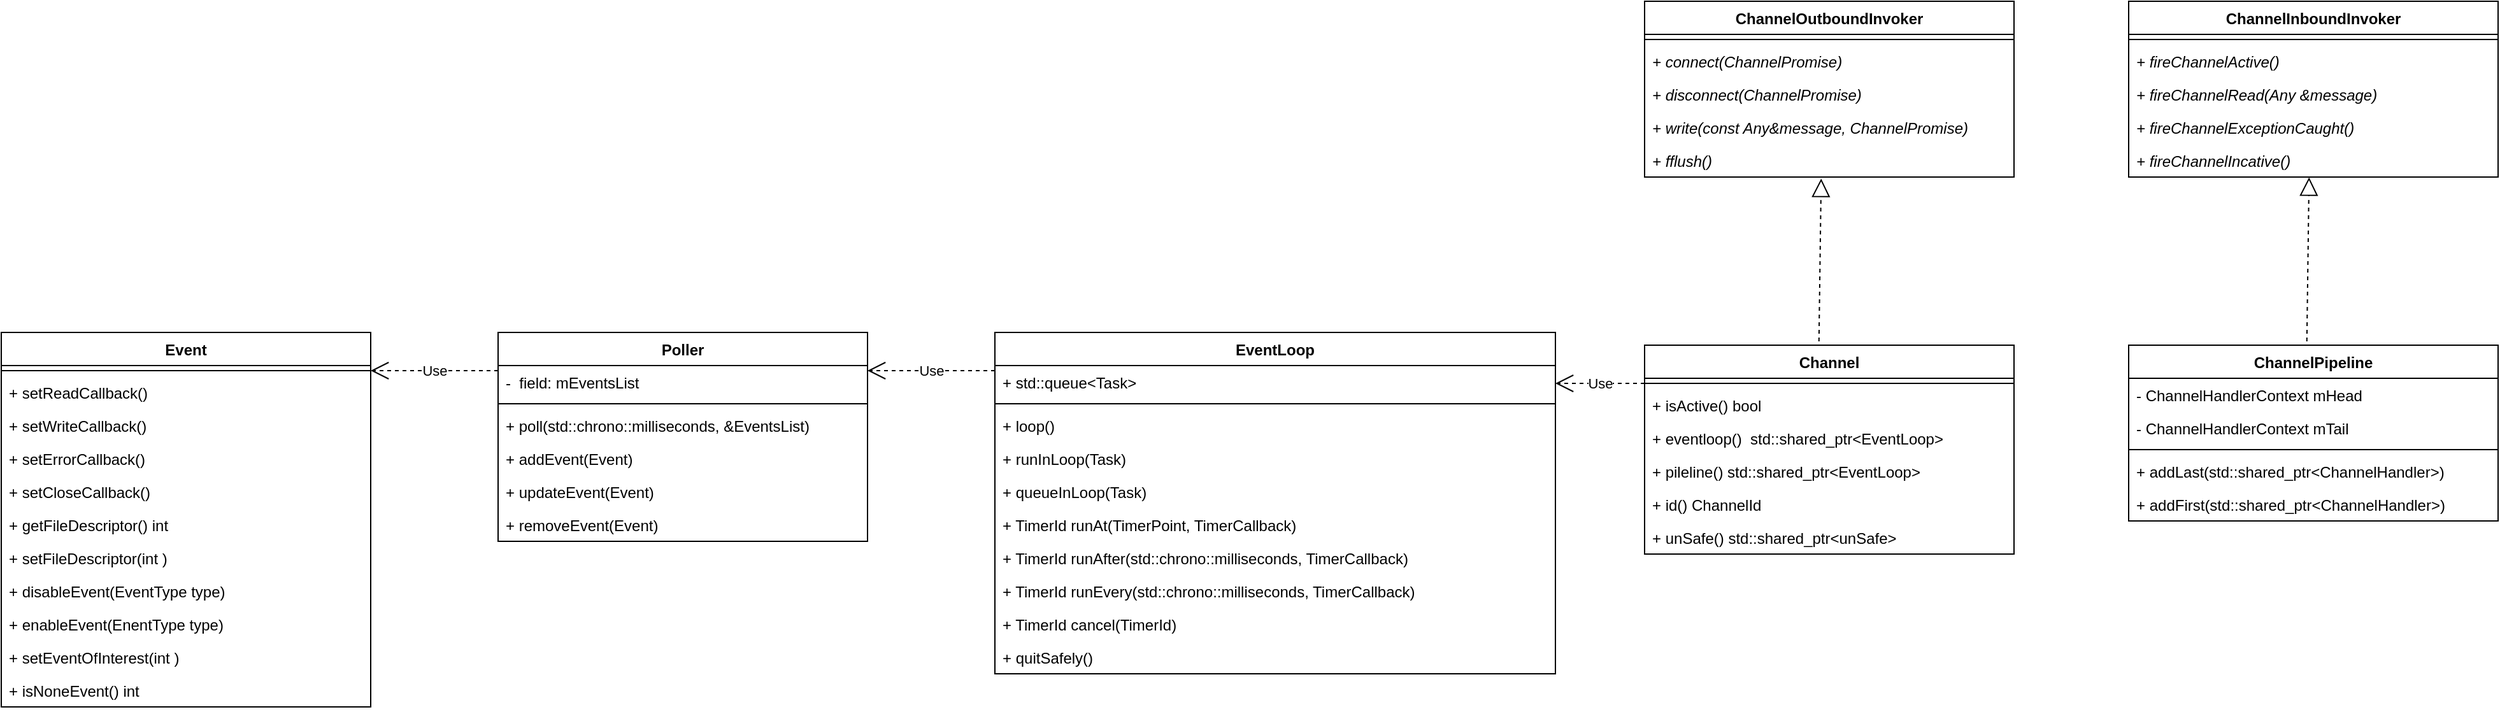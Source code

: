 <mxfile version="12.2.3" type="github" pages="4">
  <diagram name="类图" id="c4acf3e9-155e-7222-9cf6-157b1a14988f">
    <mxGraphModel dx="3074" dy="845" grid="1" gridSize="10" guides="1" tooltips="1" connect="1" arrows="1" fold="1" page="1" pageScale="1" pageWidth="850" pageHeight="1100" background="#ffffff" math="0" shadow="0">
      <root>
        <mxCell id="0"/>
        <mxCell id="1" parent="0"/>
        <mxCell id="_bCPvopoZGER6yHDOMZf-1" value="ChannelOutboundInvoker" style="swimlane;fontStyle=1;align=center;verticalAlign=top;childLayout=stackLayout;horizontal=1;startSize=26;horizontalStack=0;resizeParent=1;resizeParentMax=0;resizeLast=0;collapsible=1;marginBottom=0;" parent="1" vertex="1">
          <mxGeometry x="60" y="40" width="290" height="138" as="geometry"/>
        </mxCell>
        <mxCell id="_bCPvopoZGER6yHDOMZf-3" value="" style="line;strokeWidth=1;fillColor=none;align=left;verticalAlign=middle;spacingTop=-1;spacingLeft=3;spacingRight=3;rotatable=0;labelPosition=right;points=[];portConstraint=eastwest;" parent="_bCPvopoZGER6yHDOMZf-1" vertex="1">
          <mxGeometry y="26" width="290" height="8" as="geometry"/>
        </mxCell>
        <mxCell id="_bCPvopoZGER6yHDOMZf-4" value="+ connect(ChannelPromise)" style="text;strokeColor=none;fillColor=none;align=left;verticalAlign=top;spacingLeft=4;spacingRight=4;overflow=hidden;rotatable=0;points=[[0,0.5],[1,0.5]];portConstraint=eastwest;fontStyle=2" parent="_bCPvopoZGER6yHDOMZf-1" vertex="1">
          <mxGeometry y="34" width="290" height="26" as="geometry"/>
        </mxCell>
        <mxCell id="_bCPvopoZGER6yHDOMZf-10" value="+ disconnect(ChannelPromise)" style="text;strokeColor=none;fillColor=none;align=left;verticalAlign=top;spacingLeft=4;spacingRight=4;overflow=hidden;rotatable=0;points=[[0,0.5],[1,0.5]];portConstraint=eastwest;fontStyle=2" parent="_bCPvopoZGER6yHDOMZf-1" vertex="1">
          <mxGeometry y="60" width="290" height="26" as="geometry"/>
        </mxCell>
        <mxCell id="_bCPvopoZGER6yHDOMZf-11" value="+ write(const Any&amp;message, ChannelPromise)" style="text;strokeColor=none;fillColor=none;align=left;verticalAlign=top;spacingLeft=4;spacingRight=4;overflow=hidden;rotatable=0;points=[[0,0.5],[1,0.5]];portConstraint=eastwest;fontStyle=2" parent="_bCPvopoZGER6yHDOMZf-1" vertex="1">
          <mxGeometry y="86" width="290" height="26" as="geometry"/>
        </mxCell>
        <mxCell id="_bCPvopoZGER6yHDOMZf-24" value="+ fflush()" style="text;strokeColor=none;fillColor=none;align=left;verticalAlign=top;spacingLeft=4;spacingRight=4;overflow=hidden;rotatable=0;points=[[0,0.5],[1,0.5]];portConstraint=eastwest;fontStyle=2" parent="_bCPvopoZGER6yHDOMZf-1" vertex="1">
          <mxGeometry y="112" width="290" height="26" as="geometry"/>
        </mxCell>
        <mxCell id="_bCPvopoZGER6yHDOMZf-13" value="Channel" style="swimlane;fontStyle=1;align=center;verticalAlign=top;childLayout=stackLayout;horizontal=1;startSize=26;horizontalStack=0;resizeParent=1;resizeParentMax=0;resizeLast=0;collapsible=1;marginBottom=0;" parent="1" vertex="1">
          <mxGeometry x="60" y="310" width="290" height="164" as="geometry"/>
        </mxCell>
        <mxCell id="_bCPvopoZGER6yHDOMZf-16" value="" style="line;strokeWidth=1;fillColor=none;align=left;verticalAlign=middle;spacingTop=-1;spacingLeft=3;spacingRight=3;rotatable=0;labelPosition=right;points=[];portConstraint=eastwest;" parent="_bCPvopoZGER6yHDOMZf-13" vertex="1">
          <mxGeometry y="26" width="290" height="8" as="geometry"/>
        </mxCell>
        <mxCell id="_bCPvopoZGER6yHDOMZf-17" value="+ isActive() bool" style="text;strokeColor=none;fillColor=none;align=left;verticalAlign=top;spacingLeft=4;spacingRight=4;overflow=hidden;rotatable=0;points=[[0,0.5],[1,0.5]];portConstraint=eastwest;" parent="_bCPvopoZGER6yHDOMZf-13" vertex="1">
          <mxGeometry y="34" width="290" height="26" as="geometry"/>
        </mxCell>
        <mxCell id="_bCPvopoZGER6yHDOMZf-18" value="+ eventloop()  std::shared_ptr&lt;EventLoop&gt;" style="text;strokeColor=none;fillColor=none;align=left;verticalAlign=top;spacingLeft=4;spacingRight=4;overflow=hidden;rotatable=0;points=[[0,0.5],[1,0.5]];portConstraint=eastwest;" parent="_bCPvopoZGER6yHDOMZf-13" vertex="1">
          <mxGeometry y="60" width="290" height="26" as="geometry"/>
        </mxCell>
        <mxCell id="_bCPvopoZGER6yHDOMZf-19" value="+ pileline() std::shared_ptr&lt;EventLoop&gt;" style="text;strokeColor=none;fillColor=none;align=left;verticalAlign=top;spacingLeft=4;spacingRight=4;overflow=hidden;rotatable=0;points=[[0,0.5],[1,0.5]];portConstraint=eastwest;" parent="_bCPvopoZGER6yHDOMZf-13" vertex="1">
          <mxGeometry y="86" width="290" height="26" as="geometry"/>
        </mxCell>
        <mxCell id="R8XJ__2D7Tir7pTzeOZv-1" value="+ id() ChannelId" style="text;strokeColor=none;fillColor=none;align=left;verticalAlign=top;spacingLeft=4;spacingRight=4;overflow=hidden;rotatable=0;points=[[0,0.5],[1,0.5]];portConstraint=eastwest;" vertex="1" parent="_bCPvopoZGER6yHDOMZf-13">
          <mxGeometry y="112" width="290" height="26" as="geometry"/>
        </mxCell>
        <mxCell id="R8XJ__2D7Tir7pTzeOZv-2" value="+ unSafe() std::shared_ptr&lt;unSafe&gt;" style="text;strokeColor=none;fillColor=none;align=left;verticalAlign=top;spacingLeft=4;spacingRight=4;overflow=hidden;rotatable=0;points=[[0,0.5],[1,0.5]];portConstraint=eastwest;" vertex="1" parent="_bCPvopoZGER6yHDOMZf-13">
          <mxGeometry y="138" width="290" height="26" as="geometry"/>
        </mxCell>
        <mxCell id="_bCPvopoZGER6yHDOMZf-26" value="" style="endArrow=block;dashed=1;endFill=0;endSize=12;html=1;entryX=0.478;entryY=1.046;entryDx=0;entryDy=0;entryPerimeter=0;exitX=0.472;exitY=-0.018;exitDx=0;exitDy=0;exitPerimeter=0;" parent="1" source="_bCPvopoZGER6yHDOMZf-13" target="_bCPvopoZGER6yHDOMZf-24" edge="1">
          <mxGeometry width="160" relative="1" as="geometry">
            <mxPoint x="200" y="310" as="sourcePoint"/>
            <mxPoint x="360" y="310" as="targetPoint"/>
          </mxGeometry>
        </mxCell>
        <mxCell id="_bCPvopoZGER6yHDOMZf-28" value="EventLoop" style="swimlane;fontStyle=1;align=center;verticalAlign=top;childLayout=stackLayout;horizontal=1;startSize=26;horizontalStack=0;resizeParent=1;resizeParentMax=0;resizeLast=0;collapsible=1;marginBottom=0;" parent="1" vertex="1">
          <mxGeometry x="-450" y="300" width="440" height="268" as="geometry"/>
        </mxCell>
        <mxCell id="_bCPvopoZGER6yHDOMZf-104" value="+ std::queue&lt;Task&gt;" style="text;strokeColor=none;fillColor=none;align=left;verticalAlign=top;spacingLeft=4;spacingRight=4;overflow=hidden;rotatable=0;points=[[0,0.5],[1,0.5]];portConstraint=eastwest;" parent="_bCPvopoZGER6yHDOMZf-28" vertex="1">
          <mxGeometry y="26" width="440" height="26" as="geometry"/>
        </mxCell>
        <mxCell id="_bCPvopoZGER6yHDOMZf-31" value="" style="line;strokeWidth=1;fillColor=none;align=left;verticalAlign=middle;spacingTop=-1;spacingLeft=3;spacingRight=3;rotatable=0;labelPosition=right;points=[];portConstraint=eastwest;" parent="_bCPvopoZGER6yHDOMZf-28" vertex="1">
          <mxGeometry y="52" width="440" height="8" as="geometry"/>
        </mxCell>
        <mxCell id="_bCPvopoZGER6yHDOMZf-32" value="+ loop()" style="text;strokeColor=none;fillColor=none;align=left;verticalAlign=top;spacingLeft=4;spacingRight=4;overflow=hidden;rotatable=0;points=[[0,0.5],[1,0.5]];portConstraint=eastwest;" parent="_bCPvopoZGER6yHDOMZf-28" vertex="1">
          <mxGeometry y="60" width="440" height="26" as="geometry"/>
        </mxCell>
        <mxCell id="_bCPvopoZGER6yHDOMZf-87" value="+ runInLoop(Task)" style="text;strokeColor=none;fillColor=none;align=left;verticalAlign=top;spacingLeft=4;spacingRight=4;overflow=hidden;rotatable=0;points=[[0,0.5],[1,0.5]];portConstraint=eastwest;" parent="_bCPvopoZGER6yHDOMZf-28" vertex="1">
          <mxGeometry y="86" width="440" height="26" as="geometry"/>
        </mxCell>
        <mxCell id="_bCPvopoZGER6yHDOMZf-33" value="+ queueInLoop(Task)" style="text;strokeColor=none;fillColor=none;align=left;verticalAlign=top;spacingLeft=4;spacingRight=4;overflow=hidden;rotatable=0;points=[[0,0.5],[1,0.5]];portConstraint=eastwest;" parent="_bCPvopoZGER6yHDOMZf-28" vertex="1">
          <mxGeometry y="112" width="440" height="26" as="geometry"/>
        </mxCell>
        <mxCell id="_bCPvopoZGER6yHDOMZf-37" value="+ TimerId runAt(TimerPoint, TimerCallback)" style="text;strokeColor=none;fillColor=none;align=left;verticalAlign=top;spacingLeft=4;spacingRight=4;overflow=hidden;rotatable=0;points=[[0,0.5],[1,0.5]];portConstraint=eastwest;" parent="_bCPvopoZGER6yHDOMZf-28" vertex="1">
          <mxGeometry y="138" width="440" height="26" as="geometry"/>
        </mxCell>
        <mxCell id="_bCPvopoZGER6yHDOMZf-38" value="+ TimerId runAfter(std::chrono::milliseconds, TimerCallback)" style="text;strokeColor=none;fillColor=none;align=left;verticalAlign=top;spacingLeft=4;spacingRight=4;overflow=hidden;rotatable=0;points=[[0,0.5],[1,0.5]];portConstraint=eastwest;" parent="_bCPvopoZGER6yHDOMZf-28" vertex="1">
          <mxGeometry y="164" width="440" height="26" as="geometry"/>
        </mxCell>
        <mxCell id="_bCPvopoZGER6yHDOMZf-42" value="+ TimerId runEvery(std::chrono::milliseconds, TimerCallback)" style="text;strokeColor=none;fillColor=none;align=left;verticalAlign=top;spacingLeft=4;spacingRight=4;overflow=hidden;rotatable=0;points=[[0,0.5],[1,0.5]];portConstraint=eastwest;" parent="_bCPvopoZGER6yHDOMZf-28" vertex="1">
          <mxGeometry y="190" width="440" height="26" as="geometry"/>
        </mxCell>
        <mxCell id="_bCPvopoZGER6yHDOMZf-43" value="+ TimerId cancel(TimerId)" style="text;strokeColor=none;fillColor=none;align=left;verticalAlign=top;spacingLeft=4;spacingRight=4;overflow=hidden;rotatable=0;points=[[0,0.5],[1,0.5]];portConstraint=eastwest;" parent="_bCPvopoZGER6yHDOMZf-28" vertex="1">
          <mxGeometry y="216" width="440" height="26" as="geometry"/>
        </mxCell>
        <mxCell id="_bCPvopoZGER6yHDOMZf-34" value="+ quitSafely()" style="text;strokeColor=none;fillColor=none;align=left;verticalAlign=top;spacingLeft=4;spacingRight=4;overflow=hidden;rotatable=0;points=[[0,0.5],[1,0.5]];portConstraint=eastwest;" parent="_bCPvopoZGER6yHDOMZf-28" vertex="1">
          <mxGeometry y="242" width="440" height="26" as="geometry"/>
        </mxCell>
        <mxCell id="_bCPvopoZGER6yHDOMZf-46" value="Poller" style="swimlane;fontStyle=1;align=center;verticalAlign=top;childLayout=stackLayout;horizontal=1;startSize=26;horizontalStack=0;resizeParent=1;resizeParentMax=0;resizeLast=0;collapsible=1;marginBottom=0;" parent="1" vertex="1">
          <mxGeometry x="-840" y="300" width="290" height="164" as="geometry"/>
        </mxCell>
        <mxCell id="_bCPvopoZGER6yHDOMZf-47" value="-  field: mEventsList" style="text;strokeColor=none;fillColor=none;align=left;verticalAlign=top;spacingLeft=4;spacingRight=4;overflow=hidden;rotatable=0;points=[[0,0.5],[1,0.5]];portConstraint=eastwest;" parent="_bCPvopoZGER6yHDOMZf-46" vertex="1">
          <mxGeometry y="26" width="290" height="26" as="geometry"/>
        </mxCell>
        <mxCell id="_bCPvopoZGER6yHDOMZf-49" value="" style="line;strokeWidth=1;fillColor=none;align=left;verticalAlign=middle;spacingTop=-1;spacingLeft=3;spacingRight=3;rotatable=0;labelPosition=right;points=[];portConstraint=eastwest;" parent="_bCPvopoZGER6yHDOMZf-46" vertex="1">
          <mxGeometry y="52" width="290" height="8" as="geometry"/>
        </mxCell>
        <mxCell id="_bCPvopoZGER6yHDOMZf-50" value="+ poll(std::chrono::milliseconds, &amp;EventsList)" style="text;strokeColor=none;fillColor=none;align=left;verticalAlign=top;spacingLeft=4;spacingRight=4;overflow=hidden;rotatable=0;points=[[0,0.5],[1,0.5]];portConstraint=eastwest;fontStyle=0" parent="_bCPvopoZGER6yHDOMZf-46" vertex="1">
          <mxGeometry y="60" width="290" height="26" as="geometry"/>
        </mxCell>
        <mxCell id="_bCPvopoZGER6yHDOMZf-51" value="+ addEvent(Event)" style="text;strokeColor=none;fillColor=none;align=left;verticalAlign=top;spacingLeft=4;spacingRight=4;overflow=hidden;rotatable=0;points=[[0,0.5],[1,0.5]];portConstraint=eastwest;fontStyle=0" parent="_bCPvopoZGER6yHDOMZf-46" vertex="1">
          <mxGeometry y="86" width="290" height="26" as="geometry"/>
        </mxCell>
        <mxCell id="_bCPvopoZGER6yHDOMZf-77" value="+ updateEvent(Event)" style="text;strokeColor=none;fillColor=none;align=left;verticalAlign=top;spacingLeft=4;spacingRight=4;overflow=hidden;rotatable=0;points=[[0,0.5],[1,0.5]];portConstraint=eastwest;fontStyle=0" parent="_bCPvopoZGER6yHDOMZf-46" vertex="1">
          <mxGeometry y="112" width="290" height="26" as="geometry"/>
        </mxCell>
        <mxCell id="_bCPvopoZGER6yHDOMZf-78" value="+ removeEvent(Event)" style="text;strokeColor=none;fillColor=none;align=left;verticalAlign=top;spacingLeft=4;spacingRight=4;overflow=hidden;rotatable=0;points=[[0,0.5],[1,0.5]];portConstraint=eastwest;fontStyle=0" parent="_bCPvopoZGER6yHDOMZf-46" vertex="1">
          <mxGeometry y="138" width="290" height="26" as="geometry"/>
        </mxCell>
        <mxCell id="_bCPvopoZGER6yHDOMZf-53" value="Event" style="swimlane;fontStyle=1;align=center;verticalAlign=top;childLayout=stackLayout;horizontal=1;startSize=26;horizontalStack=0;resizeParent=1;resizeParentMax=0;resizeLast=0;collapsible=1;marginBottom=0;" parent="1" vertex="1">
          <mxGeometry x="-1230" y="300" width="290" height="294" as="geometry"/>
        </mxCell>
        <mxCell id="_bCPvopoZGER6yHDOMZf-56" value="" style="line;strokeWidth=1;fillColor=none;align=left;verticalAlign=middle;spacingTop=-1;spacingLeft=3;spacingRight=3;rotatable=0;labelPosition=right;points=[];portConstraint=eastwest;" parent="_bCPvopoZGER6yHDOMZf-53" vertex="1">
          <mxGeometry y="26" width="290" height="8" as="geometry"/>
        </mxCell>
        <mxCell id="_bCPvopoZGER6yHDOMZf-58" value="+ setReadCallback()" style="text;strokeColor=none;fillColor=none;align=left;verticalAlign=top;spacingLeft=4;spacingRight=4;overflow=hidden;rotatable=0;points=[[0,0.5],[1,0.5]];portConstraint=eastwest;" parent="_bCPvopoZGER6yHDOMZf-53" vertex="1">
          <mxGeometry y="34" width="290" height="26" as="geometry"/>
        </mxCell>
        <mxCell id="_bCPvopoZGER6yHDOMZf-60" value="+ setWriteCallback()" style="text;strokeColor=none;fillColor=none;align=left;verticalAlign=top;spacingLeft=4;spacingRight=4;overflow=hidden;rotatable=0;points=[[0,0.5],[1,0.5]];portConstraint=eastwest;" parent="_bCPvopoZGER6yHDOMZf-53" vertex="1">
          <mxGeometry y="60" width="290" height="26" as="geometry"/>
        </mxCell>
        <mxCell id="_bCPvopoZGER6yHDOMZf-61" value="+ setErrorCallback()" style="text;strokeColor=none;fillColor=none;align=left;verticalAlign=top;spacingLeft=4;spacingRight=4;overflow=hidden;rotatable=0;points=[[0,0.5],[1,0.5]];portConstraint=eastwest;" parent="_bCPvopoZGER6yHDOMZf-53" vertex="1">
          <mxGeometry y="86" width="290" height="26" as="geometry"/>
        </mxCell>
        <mxCell id="_bCPvopoZGER6yHDOMZf-62" value="+ setCloseCallback()" style="text;strokeColor=none;fillColor=none;align=left;verticalAlign=top;spacingLeft=4;spacingRight=4;overflow=hidden;rotatable=0;points=[[0,0.5],[1,0.5]];portConstraint=eastwest;" parent="_bCPvopoZGER6yHDOMZf-53" vertex="1">
          <mxGeometry y="112" width="290" height="26" as="geometry"/>
        </mxCell>
        <mxCell id="_bCPvopoZGER6yHDOMZf-63" value="+ getFileDescriptor() int" style="text;strokeColor=none;fillColor=none;align=left;verticalAlign=top;spacingLeft=4;spacingRight=4;overflow=hidden;rotatable=0;points=[[0,0.5],[1,0.5]];portConstraint=eastwest;" parent="_bCPvopoZGER6yHDOMZf-53" vertex="1">
          <mxGeometry y="138" width="290" height="26" as="geometry"/>
        </mxCell>
        <mxCell id="_bCPvopoZGER6yHDOMZf-64" value="+ setFileDescriptor(int )" style="text;strokeColor=none;fillColor=none;align=left;verticalAlign=top;spacingLeft=4;spacingRight=4;overflow=hidden;rotatable=0;points=[[0,0.5],[1,0.5]];portConstraint=eastwest;" parent="_bCPvopoZGER6yHDOMZf-53" vertex="1">
          <mxGeometry y="164" width="290" height="26" as="geometry"/>
        </mxCell>
        <mxCell id="_bCPvopoZGER6yHDOMZf-69" value="+ disableEvent(EventType type)" style="text;strokeColor=none;fillColor=none;align=left;verticalAlign=top;spacingLeft=4;spacingRight=4;overflow=hidden;rotatable=0;points=[[0,0.5],[1,0.5]];portConstraint=eastwest;" parent="_bCPvopoZGER6yHDOMZf-53" vertex="1">
          <mxGeometry y="190" width="290" height="26" as="geometry"/>
        </mxCell>
        <mxCell id="_bCPvopoZGER6yHDOMZf-70" value="+ enableEvent(EnentType type)" style="text;strokeColor=none;fillColor=none;align=left;verticalAlign=top;spacingLeft=4;spacingRight=4;overflow=hidden;rotatable=0;points=[[0,0.5],[1,0.5]];portConstraint=eastwest;" parent="_bCPvopoZGER6yHDOMZf-53" vertex="1">
          <mxGeometry y="216" width="290" height="26" as="geometry"/>
        </mxCell>
        <mxCell id="_bCPvopoZGER6yHDOMZf-74" value="+ setEventOfInterest(int )" style="text;strokeColor=none;fillColor=none;align=left;verticalAlign=top;spacingLeft=4;spacingRight=4;overflow=hidden;rotatable=0;points=[[0,0.5],[1,0.5]];portConstraint=eastwest;" parent="_bCPvopoZGER6yHDOMZf-53" vertex="1">
          <mxGeometry y="242" width="290" height="26" as="geometry"/>
        </mxCell>
        <mxCell id="_bCPvopoZGER6yHDOMZf-76" value="+ isNoneEvent() int" style="text;strokeColor=none;fillColor=none;align=left;verticalAlign=top;spacingLeft=4;spacingRight=4;overflow=hidden;rotatable=0;points=[[0,0.5],[1,0.5]];portConstraint=eastwest;" parent="_bCPvopoZGER6yHDOMZf-53" vertex="1">
          <mxGeometry y="268" width="290" height="26" as="geometry"/>
        </mxCell>
        <mxCell id="_bCPvopoZGER6yHDOMZf-89" value="ChannelPipeline" style="swimlane;fontStyle=1;align=center;verticalAlign=top;childLayout=stackLayout;horizontal=1;startSize=26;horizontalStack=0;resizeParent=1;resizeParentMax=0;resizeLast=0;collapsible=1;marginBottom=0;" parent="1" vertex="1">
          <mxGeometry x="440" y="310" width="290" height="138" as="geometry"/>
        </mxCell>
        <mxCell id="_bCPvopoZGER6yHDOMZf-91" value="- ChannelHandlerContext mHead" style="text;strokeColor=none;fillColor=none;align=left;verticalAlign=top;spacingLeft=4;spacingRight=4;overflow=hidden;rotatable=0;points=[[0,0.5],[1,0.5]];portConstraint=eastwest;" parent="_bCPvopoZGER6yHDOMZf-89" vertex="1">
          <mxGeometry y="26" width="290" height="26" as="geometry"/>
        </mxCell>
        <mxCell id="_bCPvopoZGER6yHDOMZf-103" value="- ChannelHandlerContext mTail" style="text;strokeColor=none;fillColor=none;align=left;verticalAlign=top;spacingLeft=4;spacingRight=4;overflow=hidden;rotatable=0;points=[[0,0.5],[1,0.5]];portConstraint=eastwest;" parent="_bCPvopoZGER6yHDOMZf-89" vertex="1">
          <mxGeometry y="52" width="290" height="26" as="geometry"/>
        </mxCell>
        <mxCell id="_bCPvopoZGER6yHDOMZf-90" value="" style="line;strokeWidth=1;fillColor=none;align=left;verticalAlign=middle;spacingTop=-1;spacingLeft=3;spacingRight=3;rotatable=0;labelPosition=right;points=[];portConstraint=eastwest;" parent="_bCPvopoZGER6yHDOMZf-89" vertex="1">
          <mxGeometry y="78" width="290" height="8" as="geometry"/>
        </mxCell>
        <mxCell id="_bCPvopoZGER6yHDOMZf-94" value="+ addLast(std::shared_ptr&lt;ChannelHandler&gt;)" style="text;strokeColor=none;fillColor=none;align=left;verticalAlign=top;spacingLeft=4;spacingRight=4;overflow=hidden;rotatable=0;points=[[0,0.5],[1,0.5]];portConstraint=eastwest;" parent="_bCPvopoZGER6yHDOMZf-89" vertex="1">
          <mxGeometry y="86" width="290" height="26" as="geometry"/>
        </mxCell>
        <mxCell id="_bCPvopoZGER6yHDOMZf-102" value="+ addFirst(std::shared_ptr&lt;ChannelHandler&gt;)" style="text;strokeColor=none;fillColor=none;align=left;verticalAlign=top;spacingLeft=4;spacingRight=4;overflow=hidden;rotatable=0;points=[[0,0.5],[1,0.5]];portConstraint=eastwest;" parent="_bCPvopoZGER6yHDOMZf-89" vertex="1">
          <mxGeometry y="112" width="290" height="26" as="geometry"/>
        </mxCell>
        <mxCell id="_bCPvopoZGER6yHDOMZf-96" value="ChannelInboundInvoker" style="swimlane;fontStyle=1;align=center;verticalAlign=top;childLayout=stackLayout;horizontal=1;startSize=26;horizontalStack=0;resizeParent=1;resizeParentMax=0;resizeLast=0;collapsible=1;marginBottom=0;" parent="1" vertex="1">
          <mxGeometry x="440" y="40" width="290" height="138" as="geometry"/>
        </mxCell>
        <mxCell id="_bCPvopoZGER6yHDOMZf-97" value="" style="line;strokeWidth=1;fillColor=none;align=left;verticalAlign=middle;spacingTop=-1;spacingLeft=3;spacingRight=3;rotatable=0;labelPosition=right;points=[];portConstraint=eastwest;" parent="_bCPvopoZGER6yHDOMZf-96" vertex="1">
          <mxGeometry y="26" width="290" height="8" as="geometry"/>
        </mxCell>
        <mxCell id="_bCPvopoZGER6yHDOMZf-98" value="+ fireChannelActive()" style="text;strokeColor=none;fillColor=none;align=left;verticalAlign=top;spacingLeft=4;spacingRight=4;overflow=hidden;rotatable=0;points=[[0,0.5],[1,0.5]];portConstraint=eastwest;fontStyle=2" parent="_bCPvopoZGER6yHDOMZf-96" vertex="1">
          <mxGeometry y="34" width="290" height="26" as="geometry"/>
        </mxCell>
        <mxCell id="_bCPvopoZGER6yHDOMZf-100" value="+ fireChannelRead(Any &amp;message)" style="text;strokeColor=none;fillColor=none;align=left;verticalAlign=top;spacingLeft=4;spacingRight=4;overflow=hidden;rotatable=0;points=[[0,0.5],[1,0.5]];portConstraint=eastwest;fontStyle=2" parent="_bCPvopoZGER6yHDOMZf-96" vertex="1">
          <mxGeometry y="60" width="290" height="26" as="geometry"/>
        </mxCell>
        <mxCell id="_bCPvopoZGER6yHDOMZf-101" value="+ fireChannelExceptionCaught()" style="text;strokeColor=none;fillColor=none;align=left;verticalAlign=top;spacingLeft=4;spacingRight=4;overflow=hidden;rotatable=0;points=[[0,0.5],[1,0.5]];portConstraint=eastwest;fontStyle=2" parent="_bCPvopoZGER6yHDOMZf-96" vertex="1">
          <mxGeometry y="86" width="290" height="26" as="geometry"/>
        </mxCell>
        <mxCell id="_bCPvopoZGER6yHDOMZf-99" value="+ fireChannelIncative()" style="text;strokeColor=none;fillColor=none;align=left;verticalAlign=top;spacingLeft=4;spacingRight=4;overflow=hidden;rotatable=0;points=[[0,0.5],[1,0.5]];portConstraint=eastwest;fontStyle=2" parent="_bCPvopoZGER6yHDOMZf-96" vertex="1">
          <mxGeometry y="112" width="290" height="26" as="geometry"/>
        </mxCell>
        <mxCell id="MLgw6Q418x1dAZeV79YQ-1" value="" style="endArrow=block;dashed=1;endFill=0;endSize=12;html=1;entryX=0.478;entryY=1.046;entryDx=0;entryDy=0;entryPerimeter=0;exitX=0.472;exitY=-0.018;exitDx=0;exitDy=0;exitPerimeter=0;" edge="1" parent="1">
          <mxGeometry width="160" relative="1" as="geometry">
            <mxPoint x="579.88" y="306.984" as="sourcePoint"/>
            <mxPoint x="581.62" y="178.196" as="targetPoint"/>
          </mxGeometry>
        </mxCell>
        <mxCell id="MLgw6Q418x1dAZeV79YQ-2" value="Use" style="endArrow=open;endSize=12;dashed=1;html=1;exitX=0;exitY=0.5;exitDx=0;exitDy=0;exitPerimeter=0;" edge="1" parent="1" source="_bCPvopoZGER6yHDOMZf-16">
          <mxGeometry width="160" relative="1" as="geometry">
            <mxPoint x="40" y="340.5" as="sourcePoint"/>
            <mxPoint x="-10" y="340" as="targetPoint"/>
          </mxGeometry>
        </mxCell>
        <mxCell id="MLgw6Q418x1dAZeV79YQ-3" value="Use" style="endArrow=open;endSize=12;dashed=1;html=1;exitX=0;exitY=0.154;exitDx=0;exitDy=0;exitPerimeter=0;" edge="1" parent="1" source="_bCPvopoZGER6yHDOMZf-104">
          <mxGeometry width="160" relative="1" as="geometry">
            <mxPoint x="-480" y="330" as="sourcePoint"/>
            <mxPoint x="-550" y="330" as="targetPoint"/>
          </mxGeometry>
        </mxCell>
        <mxCell id="MLgw6Q418x1dAZeV79YQ-4" value="Use" style="endArrow=open;endSize=12;dashed=1;html=1;exitX=0;exitY=0.154;exitDx=0;exitDy=0;exitPerimeter=0;" edge="1" parent="1">
          <mxGeometry width="160" relative="1" as="geometry">
            <mxPoint x="-840" y="330.004" as="sourcePoint"/>
            <mxPoint x="-940" y="330" as="targetPoint"/>
          </mxGeometry>
        </mxCell>
      </root>
    </mxGraphModel>
  </diagram>
  <diagram id="pQ7dtovfqLk3mC11gynK" name="UML活动图">
    <mxGraphModel dx="1168" dy="752" grid="1" gridSize="10" guides="1" tooltips="1" connect="1" arrows="1" fold="1" page="1" pageScale="1" pageWidth="850" pageHeight="1100" math="0" shadow="0">
      <root>
        <mxCell id="rYr7WCL7WObzl--F8MwN-0"/>
        <mxCell id="rYr7WCL7WObzl--F8MwN-1" parent="rYr7WCL7WObzl--F8MwN-0"/>
      </root>
    </mxGraphModel>
  </diagram>
  <diagram id="Y8OaXgC5r_cKhnW7X01x" name="UML序列图-Client端">
    <mxGraphModel dx="2018" dy="718" grid="1" gridSize="10" guides="1" tooltips="1" connect="1" arrows="1" fold="1" page="1" pageScale="1" pageWidth="850" pageHeight="1100" math="0" shadow="0">
      <root>
        <mxCell id="ptsElyhNpNcPMQXLai7u-0"/>
        <mxCell id="ptsElyhNpNcPMQXLai7u-1" parent="ptsElyhNpNcPMQXLai7u-0"/>
        <mxCell id="VVYg34z5QtqhzuoH_Jqh-96" value="" style="group" vertex="1" connectable="0" parent="ptsElyhNpNcPMQXLai7u-1">
          <mxGeometry x="-200" y="40" width="1790" height="1460" as="geometry"/>
        </mxCell>
        <mxCell id="VVYg34z5QtqhzuoH_Jqh-71" value="Alt" style="shape=umlFrame;whiteSpace=wrap;html=1;fillColor=#aa00ff;fontColor=#ffffff;strokeColor=#7700CC;" vertex="1" parent="VVYg34z5QtqhzuoH_Jqh-96">
          <mxGeometry x="-10" y="430" width="210" height="190" as="geometry"/>
        </mxCell>
        <mxCell id="VVYg34z5QtqhzuoH_Jqh-84" value="Pair" style="shape=umlFrame;whiteSpace=wrap;html=1;fillColor=#d80073;fontColor=#ffffff;strokeColor=#A50040;" vertex="1" parent="VVYg34z5QtqhzuoH_Jqh-96">
          <mxGeometry x="770" y="730" width="150" height="360" as="geometry"/>
        </mxCell>
        <mxCell id="083u-KpYR_KQumZKH2ZV-1" value="Channel:ChannelTcp" style="shape=umlLifeline;perimeter=lifelinePerimeter;whiteSpace=wrap;html=1;container=1;collapsible=0;recursiveResize=0;outlineConnect=0;fontStyle=4" vertex="1" parent="VVYg34z5QtqhzuoH_Jqh-96">
          <mxGeometry x="300" y="60" width="120" height="1350" as="geometry"/>
        </mxCell>
        <mxCell id="VVYg34z5QtqhzuoH_Jqh-40" value="" style="html=1;points=[];perimeter=orthogonalPerimeter;fillColor=#f8cecc;strokeColor=#b85450;" vertex="1" parent="083u-KpYR_KQumZKH2ZV-1">
          <mxGeometry x="55" y="338" width="10" height="80" as="geometry"/>
        </mxCell>
        <mxCell id="eZrrCdHlXh_iIdwyi6kG-0" value="connect" style="edgeStyle=orthogonalEdgeStyle;html=1;align=left;spacingLeft=2;endArrow=block;rounded=0;fontColor=#000000;exitX=1;exitY=0.142;exitDx=0;exitDy=0;exitPerimeter=0;entryX=1.1;entryY=0.9;entryDx=0;entryDy=0;entryPerimeter=0;" edge="1" parent="083u-KpYR_KQumZKH2ZV-1" source="VVYg34z5QtqhzuoH_Jqh-40" target="VVYg34z5QtqhzuoH_Jqh-40">
          <mxGeometry relative="1" as="geometry">
            <mxPoint x="70.121" y="350.017" as="sourcePoint"/>
            <Array as="points">
              <mxPoint x="65" y="351"/>
              <mxPoint x="93" y="351"/>
              <mxPoint x="93" y="410"/>
            </Array>
            <mxPoint x="70.121" y="410.017" as="targetPoint"/>
          </mxGeometry>
        </mxCell>
        <mxCell id="083u-KpYR_KQumZKH2ZV-2" value=":EventLoop" style="shape=umlLifeline;perimeter=lifelinePerimeter;whiteSpace=wrap;html=1;container=1;collapsible=0;recursiveResize=0;outlineConnect=0;" vertex="1" parent="VVYg34z5QtqhzuoH_Jqh-96">
          <mxGeometry x="950" y="169" width="470" height="1291" as="geometry"/>
        </mxCell>
        <mxCell id="VVYg34z5QtqhzuoH_Jqh-85" value="Loop" style="shape=umlFrame;whiteSpace=wrap;html=1;fillColor=#0050ef;fontColor=#ffffff;strokeColor=#001DBC;" vertex="1" parent="083u-KpYR_KQumZKH2ZV-2">
          <mxGeometry x="20" y="251" width="450" height="249" as="geometry"/>
        </mxCell>
        <mxCell id="VVYg34z5QtqhzuoH_Jqh-86" value="[every 500 ms]" style="text;align=center;fontStyle=1;verticalAlign=middle;spacingLeft=3;spacingRight=3;strokeColor=none;rotatable=0;points=[[0,0.5],[1,0.5]];portConstraint=eastwest;fillColor=#FFFFFF;fontColor=#000000;" vertex="1" parent="083u-KpYR_KQumZKH2ZV-2">
          <mxGeometry x="80" y="285" width="80" height="26" as="geometry"/>
        </mxCell>
        <mxCell id="VVYg34z5QtqhzuoH_Jqh-41" value="" style="html=1;points=[];perimeter=orthogonalPerimeter;fillColor=#FFFFFF;fontColor=#000000;" vertex="1" parent="083u-KpYR_KQumZKH2ZV-2">
          <mxGeometry x="230" y="311" width="10" height="219" as="geometry"/>
        </mxCell>
        <mxCell id="083u-KpYR_KQumZKH2ZV-3" value=":ChannelPipeline" style="shape=umlLifeline;perimeter=lifelinePerimeter;whiteSpace=wrap;html=1;container=1;collapsible=0;recursiveResize=0;outlineConnect=0;" vertex="1" parent="VVYg34z5QtqhzuoH_Jqh-96">
          <mxGeometry x="525" y="125" width="135" height="1325" as="geometry"/>
        </mxCell>
        <mxCell id="VVYg34z5QtqhzuoH_Jqh-44" value="" style="html=1;points=[];perimeter=orthogonalPerimeter;dashed=1;fillColor=#CCCCCC;" vertex="1" parent="083u-KpYR_KQumZKH2ZV-3">
          <mxGeometry x="62.5" y="825" width="10" height="80" as="geometry"/>
        </mxCell>
        <mxCell id="VVYg34z5QtqhzuoH_Jqh-69" value="" style="edgeStyle=none;rounded=0;orthogonalLoop=1;jettySize=auto;html=1;fontColor=#000000;" edge="1" parent="083u-KpYR_KQumZKH2ZV-3" source="VVYg34z5QtqhzuoH_Jqh-63" target="VVYg34z5QtqhzuoH_Jqh-44">
          <mxGeometry relative="1" as="geometry"/>
        </mxCell>
        <mxCell id="VVYg34z5QtqhzuoH_Jqh-63" value="" style="html=1;points=[];perimeter=orthogonalPerimeter;dashed=1;fillColor=#CCCCCC;" vertex="1" parent="083u-KpYR_KQumZKH2ZV-3">
          <mxGeometry x="62.5" y="935" width="10" height="80" as="geometry"/>
        </mxCell>
        <mxCell id="VVYg34z5QtqhzuoH_Jqh-101" value="" style="html=1;points=[];perimeter=orthogonalPerimeter;strokeColor=#000000;fillColor=#FFFFFF;fontColor=#000000;" vertex="1" parent="083u-KpYR_KQumZKH2ZV-3">
          <mxGeometry x="62.5" y="175" width="10" height="80" as="geometry"/>
        </mxCell>
        <mxCell id="lPqdFf43Rr4BipYVK7T6-35" value="addFirst/addLast" style="edgeStyle=orthogonalEdgeStyle;html=1;align=left;spacingLeft=2;endArrow=block;rounded=0;fontColor=#000000;exitX=1.03;exitY=0.133;exitDx=0;exitDy=0;exitPerimeter=0;entryX=1.03;entryY=0.878;entryDx=0;entryDy=0;entryPerimeter=0;" edge="1" target="VVYg34z5QtqhzuoH_Jqh-101" parent="083u-KpYR_KQumZKH2ZV-3" source="VVYg34z5QtqhzuoH_Jqh-101">
          <mxGeometry relative="1" as="geometry">
            <mxPoint x="85.052" y="184.862" as="sourcePoint"/>
            <Array as="points">
              <mxPoint x="95" y="186"/>
              <mxPoint x="95" y="245"/>
            </Array>
            <mxPoint x="86" y="245" as="targetPoint"/>
          </mxGeometry>
        </mxCell>
        <mxCell id="lPqdFf43Rr4BipYVK7T6-1" value="create" style="html=1;verticalAlign=bottom;endArrow=open;dashed=1;endSize=8;entryX=0;entryY=0.033;entryDx=0;entryDy=0;entryPerimeter=0;" edge="1" parent="VVYg34z5QtqhzuoH_Jqh-96" source="083u-KpYR_KQumZKH2ZV-1" target="083u-KpYR_KQumZKH2ZV-3">
          <mxGeometry relative="1" as="geometry">
            <mxPoint x="510" y="210" as="sourcePoint"/>
            <mxPoint x="500" y="170" as="targetPoint"/>
          </mxGeometry>
        </mxCell>
        <mxCell id="lPqdFf43Rr4BipYVK7T6-2" value="create&amp;nbsp;" style="html=1;verticalAlign=bottom;endArrow=open;endSize=8;entryX=0;entryY=0.032;entryDx=0;entryDy=0;entryPerimeter=0;fillColor=#e51400;strokeColor=#000000;" edge="1" parent="VVYg34z5QtqhzuoH_Jqh-96" source="083u-KpYR_KQumZKH2ZV-1" target="083u-KpYR_KQumZKH2ZV-2">
          <mxGeometry x="0.221" relative="1" as="geometry">
            <mxPoint x="379.929" y="239.9" as="sourcePoint"/>
            <mxPoint x="790" y="190" as="targetPoint"/>
            <mxPoint as="offset"/>
          </mxGeometry>
        </mxCell>
        <mxCell id="lPqdFf43Rr4BipYVK7T6-3" value="Actor" style="shape=umlActor;verticalLabelPosition=bottom;labelBackgroundColor=#ffffff;verticalAlign=top;html=1;" vertex="1" parent="VVYg34z5QtqhzuoH_Jqh-96">
          <mxGeometry y="95" width="30" height="60" as="geometry"/>
        </mxCell>
        <mxCell id="lPqdFf43Rr4BipYVK7T6-39" value=":SdkInit" style="shape=umlLifeline;perimeter=lifelinePerimeter;whiteSpace=wrap;html=1;container=1;collapsible=0;recursiveResize=0;outlineConnect=0;" vertex="1" parent="VVYg34z5QtqhzuoH_Jqh-96">
          <mxGeometry x="70" width="100" height="1400" as="geometry"/>
        </mxCell>
        <mxCell id="lPqdFf43Rr4BipYVK7T6-40" value="" style="html=1;points=[];perimeter=orthogonalPerimeter;" vertex="1" parent="lPqdFf43Rr4BipYVK7T6-39">
          <mxGeometry x="40" y="60" width="10" height="560" as="geometry"/>
        </mxCell>
        <mxCell id="VVYg34z5QtqhzuoH_Jqh-70" value="result" style="html=1;verticalAlign=bottom;endArrow=open;dashed=1;endSize=8;fontColor=#000000;exitX=-0.1;exitY=0.813;exitDx=0;exitDy=0;exitPerimeter=0;" edge="1" parent="lPqdFf43Rr4BipYVK7T6-39" source="VVYg34z5QtqhzuoH_Jqh-40">
          <mxGeometry relative="1" as="geometry">
            <mxPoint x="130" y="460" as="sourcePoint"/>
            <mxPoint x="130" y="460" as="targetPoint"/>
          </mxGeometry>
        </mxCell>
        <mxCell id="VVYg34z5QtqhzuoH_Jqh-91" value="" style="html=1;points=[];perimeter=orthogonalPerimeter;strokeColor=#000000;fillColor=#FFFFFF;fontColor=#000000;" vertex="1" parent="lPqdFf43Rr4BipYVK7T6-39">
          <mxGeometry x="45" y="580" width="10" height="40" as="geometry"/>
        </mxCell>
        <mxCell id="VVYg34z5QtqhzuoH_Jqh-92" value="assert" style="edgeStyle=orthogonalEdgeStyle;html=1;align=left;spacingLeft=2;endArrow=block;rounded=0;entryX=1;entryY=0;fontColor=#000000;" edge="1" target="VVYg34z5QtqhzuoH_Jqh-91" parent="lPqdFf43Rr4BipYVK7T6-39">
          <mxGeometry relative="1" as="geometry">
            <mxPoint x="50" y="560" as="sourcePoint"/>
            <Array as="points">
              <mxPoint x="75" y="560"/>
            </Array>
          </mxGeometry>
        </mxCell>
        <mxCell id="lPqdFf43Rr4BipYVK7T6-41" value="1. create" style="html=1;verticalAlign=bottom;endArrow=open;dashed=1;endSize=8;entryX=0;entryY=0.033;entryDx=0;entryDy=0;entryPerimeter=0;" edge="1" parent="VVYg34z5QtqhzuoH_Jqh-96">
          <mxGeometry relative="1" as="geometry">
            <mxPoint x="124.5" y="80.17" as="sourcePoint"/>
            <mxPoint x="300" y="80.17" as="targetPoint"/>
          </mxGeometry>
        </mxCell>
        <mxCell id="lPqdFf43Rr4BipYVK7T6-54" value="Poller:Epoller" style="shape=umlLifeline;perimeter=lifelinePerimeter;whiteSpace=wrap;html=1;container=1;collapsible=0;recursiveResize=0;outlineConnect=0;fontStyle=4" vertex="1" parent="VVYg34z5QtqhzuoH_Jqh-96">
          <mxGeometry x="1290" y="217" width="100" height="1213" as="geometry"/>
        </mxCell>
        <mxCell id="VVYg34z5QtqhzuoH_Jqh-17" value="" style="html=1;points=[];perimeter=orthogonalPerimeter;fillColor=#FFFFFF;strokeColor=#000000;" vertex="1" parent="lPqdFf43Rr4BipYVK7T6-54">
          <mxGeometry x="45" y="261" width="10" height="89" as="geometry"/>
        </mxCell>
        <mxCell id="VVYg34z5QtqhzuoH_Jqh-18" value="poll" style="edgeStyle=orthogonalEdgeStyle;html=1;align=left;spacingLeft=2;endArrow=block;rounded=0;fontColor=#000000;" edge="1" parent="lPqdFf43Rr4BipYVK7T6-54">
          <mxGeometry relative="1" as="geometry">
            <mxPoint x="55" y="261" as="sourcePoint"/>
            <Array as="points">
              <mxPoint x="80" y="261"/>
              <mxPoint x="80" y="351"/>
            </Array>
            <mxPoint x="55" y="351" as="targetPoint"/>
          </mxGeometry>
        </mxCell>
        <mxCell id="lPqdFf43Rr4BipYVK7T6-59" value="create" style="html=1;verticalAlign=bottom;endArrow=open;dashed=1;endSize=8;entryX=0;entryY=0.019;entryDx=0;entryDy=0;entryPerimeter=0;" edge="1" parent="VVYg34z5QtqhzuoH_Jqh-96" source="083u-KpYR_KQumZKH2ZV-2" target="lPqdFf43Rr4BipYVK7T6-54">
          <mxGeometry x="0.2" y="10" relative="1" as="geometry">
            <mxPoint x="940" y="268.58" as="sourcePoint"/>
            <mxPoint x="1130" y="240" as="targetPoint"/>
            <mxPoint as="offset"/>
          </mxGeometry>
        </mxCell>
        <mxCell id="gUSXGl4DoSfdVQ_Cp0Mj-0" value=":Event" style="shape=umlLifeline;perimeter=lifelinePerimeter;whiteSpace=wrap;html=1;container=1;collapsible=0;recursiveResize=0;outlineConnect=0;fillColor=#FFFFFF;fontColor=#000000;" vertex="1" parent="VVYg34z5QtqhzuoH_Jqh-96">
          <mxGeometry x="1570" y="330" width="100" height="1090" as="geometry"/>
        </mxCell>
        <mxCell id="VVYg34z5QtqhzuoH_Jqh-42" value="" style="html=1;points=[];perimeter=orthogonalPerimeter;fillColor=#FFFFFF;strokeColor=#000000;" vertex="1" parent="gUSXGl4DoSfdVQ_Cp0Mj-0">
          <mxGeometry x="45" y="290" width="10" height="113" as="geometry"/>
        </mxCell>
        <mxCell id="VVYg34z5QtqhzuoH_Jqh-43" value="do Callback" style="edgeStyle=orthogonalEdgeStyle;html=1;align=left;spacingLeft=2;endArrow=block;rounded=0;fontColor=#000000;entryX=1.02;entryY=0.903;entryDx=0;entryDy=0;entryPerimeter=0;verticalAlign=top;" edge="1" parent="gUSXGl4DoSfdVQ_Cp0Mj-0" target="VVYg34z5QtqhzuoH_Jqh-42">
          <mxGeometry x="0.139" y="20" relative="1" as="geometry">
            <mxPoint x="55" y="293" as="sourcePoint"/>
            <Array as="points">
              <mxPoint x="56" y="293"/>
              <mxPoint x="90" y="293"/>
              <mxPoint x="90" y="392"/>
            </Array>
            <mxPoint x="70.333" y="377.167" as="targetPoint"/>
            <mxPoint as="offset"/>
          </mxGeometry>
        </mxCell>
        <mxCell id="VVYg34z5QtqhzuoH_Jqh-94" value="" style="html=1;points=[];perimeter=orthogonalPerimeter;strokeColor=#000000;fillColor=#FFFFFF;fontColor=#000000;" vertex="1" parent="gUSXGl4DoSfdVQ_Cp0Mj-0">
          <mxGeometry x="45" y="57" width="10" height="33" as="geometry"/>
        </mxCell>
        <mxCell id="VVYg34z5QtqhzuoH_Jqh-2" value="create" style="html=1;verticalAlign=bottom;endArrow=open;dashed=1;endSize=8;entryX=0;entryY=0.026;entryDx=0;entryDy=0;entryPerimeter=0;" edge="1" parent="VVYg34z5QtqhzuoH_Jqh-96" source="083u-KpYR_KQumZKH2ZV-2" target="gUSXGl4DoSfdVQ_Cp0Mj-0">
          <mxGeometry x="-0.4" y="10" relative="1" as="geometry">
            <mxPoint x="1140" y="360" as="sourcePoint"/>
            <mxPoint x="1280" y="370" as="targetPoint"/>
            <Array as="points"/>
            <mxPoint as="offset"/>
          </mxGeometry>
        </mxCell>
        <mxCell id="VVYg34z5QtqhzuoH_Jqh-11" value="2.add handlers" style="html=1;verticalAlign=bottom;endArrow=block;fontColor=#000000;entryX=0.25;entryY=0.112;entryDx=0;entryDy=0;entryPerimeter=0;" edge="1" parent="VVYg34z5QtqhzuoH_Jqh-96" target="VVYg34z5QtqhzuoH_Jqh-101">
          <mxGeometry x="-0.659" y="19" width="80" relative="1" as="geometry">
            <mxPoint x="121" y="309" as="sourcePoint"/>
            <mxPoint x="580" y="309" as="targetPoint"/>
            <mxPoint as="offset"/>
          </mxGeometry>
        </mxCell>
        <mxCell id="VVYg34z5QtqhzuoH_Jqh-12" value="3. connect" style="html=1;verticalAlign=bottom;endArrow=block;fontColor=#000000;" edge="1" parent="VVYg34z5QtqhzuoH_Jqh-96" target="VVYg34z5QtqhzuoH_Jqh-40">
          <mxGeometry x="-0.273" y="20" width="80" relative="1" as="geometry">
            <mxPoint x="120" y="400" as="sourcePoint"/>
            <mxPoint x="340" y="400" as="targetPoint"/>
            <mxPoint as="offset"/>
          </mxGeometry>
        </mxCell>
        <mxCell id="VVYg34z5QtqhzuoH_Jqh-15" value="loop" style="html=1;verticalAlign=bottom;endArrow=block;fontColor=#000000;exitX=1.1;exitY=0.105;exitDx=0;exitDy=0;exitPerimeter=0;entryX=-0.016;entryY=0.271;entryDx=0;entryDy=0;entryPerimeter=0;" edge="1" parent="VVYg34z5QtqhzuoH_Jqh-96" source="VVYg34z5QtqhzuoH_Jqh-41" target="VVYg34z5QtqhzuoH_Jqh-17">
          <mxGeometry width="80" relative="1" as="geometry">
            <mxPoint x="1020" y="501" as="sourcePoint"/>
            <mxPoint x="1190" y="504" as="targetPoint"/>
          </mxGeometry>
        </mxCell>
        <mxCell id="VVYg34z5QtqhzuoH_Jqh-21" value="handle event&amp;nbsp;" style="html=1;verticalAlign=middle;endArrow=block;fontColor=#000000;entryX=-0.217;entryY=0.165;entryDx=0;entryDy=0;entryPerimeter=0;exitX=1.003;exitY=0.722;exitDx=0;exitDy=0;exitPerimeter=0;" edge="1" parent="VVYg34z5QtqhzuoH_Jqh-96" source="VVYg34z5QtqhzuoH_Jqh-41" target="VVYg34z5QtqhzuoH_Jqh-42">
          <mxGeometry x="-0.292" y="10" width="80" relative="1" as="geometry">
            <mxPoint x="1190" y="644" as="sourcePoint"/>
            <mxPoint x="1350" y="671" as="targetPoint"/>
            <mxPoint as="offset"/>
          </mxGeometry>
        </mxCell>
        <mxCell id="VVYg34z5QtqhzuoH_Jqh-30" value="fireChannelRead" style="html=1;verticalAlign=middle;endArrow=open;dashed=1;endSize=8;fontColor=#000000;exitX=0;exitY=0.854;exitDx=0;exitDy=0;exitPerimeter=0;" edge="1" parent="VVYg34z5QtqhzuoH_Jqh-96" source="VVYg34z5QtqhzuoH_Jqh-42" target="083u-KpYR_KQumZKH2ZV-3">
          <mxGeometry x="-0.796" y="-12" relative="1" as="geometry">
            <mxPoint x="1330" y="722" as="sourcePoint"/>
            <mxPoint x="690" y="720" as="targetPoint"/>
            <mxPoint as="offset"/>
          </mxGeometry>
        </mxCell>
        <mxCell id="lPqdFf43Rr4BipYVK7T6-10" value="invokeChannelRead" style="edgeStyle=orthogonalEdgeStyle;html=1;align=left;spacingLeft=2;endArrow=block;rounded=0;" edge="1" parent="VVYg34z5QtqhzuoH_Jqh-96">
          <mxGeometry relative="1" as="geometry">
            <mxPoint x="599.5" y="789.5" as="sourcePoint"/>
            <Array as="points">
              <mxPoint x="599.5" y="789.5"/>
              <mxPoint x="624.5" y="789.5"/>
              <mxPoint x="624.5" y="849.5"/>
            </Array>
            <mxPoint x="599.5" y="849.5" as="targetPoint"/>
          </mxGeometry>
        </mxCell>
        <mxCell id="VVYg34z5QtqhzuoH_Jqh-32" value=":ThreadPool" style="shape=umlLifeline;perimeter=lifelinePerimeter;whiteSpace=wrap;html=1;container=1;collapsible=0;recursiveResize=0;outlineConnect=0;fillColor=#dae8fc;strokeColor=#6c8ebf;" vertex="1" parent="VVYg34z5QtqhzuoH_Jqh-96">
          <mxGeometry x="790" y="240" width="100" height="1220" as="geometry"/>
        </mxCell>
        <mxCell id="VVYg34z5QtqhzuoH_Jqh-38" value="" style="html=1;points=[];perimeter=orthogonalPerimeter;fillColor=#FFFFFF;fontColor=#ffffff;strokeColor=#000000;" vertex="1" parent="VVYg34z5QtqhzuoH_Jqh-32">
          <mxGeometry x="45" y="500" width="10" height="340" as="geometry"/>
        </mxCell>
        <mxCell id="VVYg34z5QtqhzuoH_Jqh-72" value="" style="html=1;points=[];perimeter=orthogonalPerimeter;fillColor=#FFFFFF;fontColor=#000000;" vertex="1" parent="VVYg34z5QtqhzuoH_Jqh-32">
          <mxGeometry x="50" y="620" width="10" height="40" as="geometry"/>
        </mxCell>
        <mxCell id="VVYg34z5QtqhzuoH_Jqh-73" value="do task&amp;nbsp;" style="edgeStyle=orthogonalEdgeStyle;html=1;align=left;spacingLeft=2;endArrow=block;rounded=0;entryX=1;entryY=0;fontColor=#000000;exitX=1.044;exitY=0.291;exitDx=0;exitDy=0;exitPerimeter=0;" edge="1" target="VVYg34z5QtqhzuoH_Jqh-72" parent="VVYg34z5QtqhzuoH_Jqh-32" source="VVYg34z5QtqhzuoH_Jqh-38">
          <mxGeometry relative="1" as="geometry">
            <mxPoint x="60" y="600" as="sourcePoint"/>
            <Array as="points">
              <mxPoint x="85" y="599"/>
              <mxPoint x="85" y="620"/>
            </Array>
          </mxGeometry>
        </mxCell>
        <mxCell id="VVYg34z5QtqhzuoH_Jqh-82" value="" style="html=1;points=[];perimeter=orthogonalPerimeter;fillColor=#FFFFFF;fontColor=#000000;" vertex="1" parent="VVYg34z5QtqhzuoH_Jqh-32">
          <mxGeometry x="50" y="541" width="10" height="40" as="geometry"/>
        </mxCell>
        <mxCell id="VVYg34z5QtqhzuoH_Jqh-83" value="do task&amp;nbsp;" style="edgeStyle=orthogonalEdgeStyle;html=1;align=left;spacingLeft=2;endArrow=block;rounded=0;entryX=1;entryY=0;fontColor=#000000;exitX=1.044;exitY=0.291;exitDx=0;exitDy=0;exitPerimeter=0;" edge="1" target="VVYg34z5QtqhzuoH_Jqh-82" parent="VVYg34z5QtqhzuoH_Jqh-32">
          <mxGeometry relative="1" as="geometry">
            <mxPoint x="55.444" y="520.056" as="sourcePoint"/>
            <Array as="points">
              <mxPoint x="85" y="520"/>
              <mxPoint x="85" y="541"/>
            </Array>
          </mxGeometry>
        </mxCell>
        <mxCell id="VVYg34z5QtqhzuoH_Jqh-34" value="create" style="html=1;verticalAlign=bottom;endArrow=open;dashed=1;endSize=8;entryX=0;entryY=0.034;entryDx=0;entryDy=0;entryPerimeter=0;" edge="1" parent="VVYg34z5QtqhzuoH_Jqh-96" source="083u-KpYR_KQumZKH2ZV-3" target="VVYg34z5QtqhzuoH_Jqh-32">
          <mxGeometry relative="1" as="geometry">
            <mxPoint x="600" y="270" as="sourcePoint"/>
            <mxPoint x="671" y="270.095" as="targetPoint"/>
          </mxGeometry>
        </mxCell>
        <mxCell id="lPqdFf43Rr4BipYVK7T6-6" value="" style="html=1;points=[];perimeter=orthogonalPerimeter;dashed=1;fillColor=#CCCCCC;" vertex="1" parent="VVYg34z5QtqhzuoH_Jqh-96">
          <mxGeometry x="587.5" y="720" width="10" height="80" as="geometry"/>
        </mxCell>
        <mxCell id="VVYg34z5QtqhzuoH_Jqh-35" value="" style="html=1;points=[];perimeter=orthogonalPerimeter;dashed=1;fillColor=#CCCCCC;" vertex="1" parent="VVYg34z5QtqhzuoH_Jqh-96">
          <mxGeometry x="587.5" y="830" width="10" height="80" as="geometry"/>
        </mxCell>
        <mxCell id="VVYg34z5QtqhzuoH_Jqh-37" value="commit task1&amp;nbsp;" style="html=1;verticalAlign=middle;endArrow=block;fontColor=#000000;entryX=0.004;entryY=0.411;entryDx=0;entryDy=0;entryPerimeter=0;" edge="1" parent="VVYg34z5QtqhzuoH_Jqh-96" target="VVYg34z5QtqhzuoH_Jqh-38">
          <mxGeometry x="-0.292" y="10" width="80" relative="1" as="geometry">
            <mxPoint x="600" y="879" as="sourcePoint"/>
            <mxPoint x="830" y="870" as="targetPoint"/>
            <Array as="points"/>
            <mxPoint as="offset"/>
          </mxGeometry>
        </mxCell>
        <mxCell id="VVYg34z5QtqhzuoH_Jqh-14" value="loop" style="html=1;verticalAlign=bottom;endArrow=block;fontColor=#000000;entryX=0.09;entryY=0.117;entryDx=0;entryDy=0;entryPerimeter=0;" edge="1" parent="VVYg34z5QtqhzuoH_Jqh-96" source="lPqdFf43Rr4BipYVK7T6-39" target="VVYg34z5QtqhzuoH_Jqh-41">
          <mxGeometry x="-0.703" width="80" relative="1" as="geometry">
            <mxPoint x="120" y="510" as="sourcePoint"/>
            <mxPoint x="990" y="505" as="targetPoint"/>
            <mxPoint as="offset"/>
          </mxGeometry>
        </mxCell>
        <mxCell id="VVYg34z5QtqhzuoH_Jqh-45" value="invokeChannelRead" style="edgeStyle=orthogonalEdgeStyle;html=1;align=left;spacingLeft=2;endArrow=block;rounded=0;" edge="1" parent="VVYg34z5QtqhzuoH_Jqh-96">
          <mxGeometry relative="1" as="geometry">
            <mxPoint x="600" y="900" as="sourcePoint"/>
            <Array as="points">
              <mxPoint x="599.5" y="899.5"/>
              <mxPoint x="624.5" y="899.5"/>
              <mxPoint x="624.5" y="959.5"/>
            </Array>
            <mxPoint x="600" y="960" as="targetPoint"/>
          </mxGeometry>
        </mxCell>
        <mxCell id="VVYg34z5QtqhzuoH_Jqh-52" value="tail handler" style="text;align=center;fontStyle=1;verticalAlign=middle;spacingLeft=3;spacingRight=3;strokeColor=none;rotatable=0;points=[[0,0.5],[1,0.5]];portConstraint=eastwest;fillColor=#FFFFFF;fontColor=#000000;" vertex="1" parent="VVYg34z5QtqhzuoH_Jqh-96">
          <mxGeometry x="500" y="747" width="80" height="26" as="geometry"/>
        </mxCell>
        <mxCell id="VVYg34z5QtqhzuoH_Jqh-53" value="handler 1 " style="text;align=center;fontStyle=1;verticalAlign=middle;spacingLeft=3;spacingRight=3;strokeColor=none;rotatable=0;points=[[0,0.5],[1,0.5]];portConstraint=eastwest;fillColor=#FFFFFF;fontColor=#000000;" vertex="1" parent="VVYg34z5QtqhzuoH_Jqh-96">
          <mxGeometry x="500" y="849" width="80" height="26" as="geometry"/>
        </mxCell>
        <mxCell id="VVYg34z5QtqhzuoH_Jqh-54" value="handler 2" style="text;align=center;fontStyle=1;verticalAlign=middle;spacingLeft=3;spacingRight=3;strokeColor=none;rotatable=0;points=[[0,0.5],[1,0.5]];portConstraint=eastwest;fillColor=#FFFFFF;fontColor=#000000;" vertex="1" parent="VVYg34z5QtqhzuoH_Jqh-96">
          <mxGeometry x="490" y="980" width="80" height="26" as="geometry"/>
        </mxCell>
        <mxCell id="VVYg34z5QtqhzuoH_Jqh-64" value="invokeChannelRead" style="edgeStyle=orthogonalEdgeStyle;html=1;align=left;spacingLeft=2;endArrow=block;rounded=0;" edge="1" parent="VVYg34z5QtqhzuoH_Jqh-96">
          <mxGeometry relative="1" as="geometry">
            <mxPoint x="600.143" y="1009.786" as="sourcePoint"/>
            <Array as="points">
              <mxPoint x="599.5" y="1009"/>
              <mxPoint x="624.5" y="1009"/>
              <mxPoint x="624.5" y="1069"/>
            </Array>
            <mxPoint x="600.143" y="1069.786" as="targetPoint"/>
          </mxGeometry>
        </mxCell>
        <mxCell id="VVYg34z5QtqhzuoH_Jqh-65" value="head handler" style="text;align=center;fontStyle=1;verticalAlign=middle;spacingLeft=3;spacingRight=3;strokeColor=none;rotatable=0;points=[[0,0.5],[1,0.5]];portConstraint=eastwest;fillColor=#FFFFFF;fontColor=#000000;" vertex="1" parent="VVYg34z5QtqhzuoH_Jqh-96">
          <mxGeometry x="490" y="1084" width="80" height="26" as="geometry"/>
        </mxCell>
        <mxCell id="VVYg34z5QtqhzuoH_Jqh-66" value="commit task2&amp;nbsp;" style="html=1;verticalAlign=middle;endArrow=block;fontColor=#000000;entryX=0.04;entryY=0.738;entryDx=0;entryDy=0;entryPerimeter=0;" edge="1" parent="VVYg34z5QtqhzuoH_Jqh-96" target="VVYg34z5QtqhzuoH_Jqh-38">
          <mxGeometry x="-0.292" y="10" width="80" relative="1" as="geometry">
            <mxPoint x="600" y="990" as="sourcePoint"/>
            <mxPoint x="820" y="992" as="targetPoint"/>
            <mxPoint as="offset"/>
          </mxGeometry>
        </mxCell>
        <mxCell id="VVYg34z5QtqhzuoH_Jqh-76" value="" style="html=1;points=[];perimeter=orthogonalPerimeter;fillColor=#FFFFFF;fontColor=#000000;" vertex="1" parent="VVYg34z5QtqhzuoH_Jqh-96">
          <mxGeometry x="840" y="941" width="10" height="40" as="geometry"/>
        </mxCell>
        <mxCell id="VVYg34z5QtqhzuoH_Jqh-77" value="do task&amp;nbsp;" style="edgeStyle=orthogonalEdgeStyle;html=1;align=left;spacingLeft=2;endArrow=block;rounded=0;entryX=1;entryY=0;fontColor=#000000;exitX=1.044;exitY=0.291;exitDx=0;exitDy=0;exitPerimeter=0;" edge="1" target="VVYg34z5QtqhzuoH_Jqh-76" parent="VVYg34z5QtqhzuoH_Jqh-96">
          <mxGeometry relative="1" as="geometry">
            <mxPoint x="845.444" y="920.056" as="sourcePoint"/>
            <Array as="points">
              <mxPoint x="875" y="920"/>
              <mxPoint x="875" y="941"/>
            </Array>
          </mxGeometry>
        </mxCell>
        <mxCell id="VVYg34z5QtqhzuoH_Jqh-80" value="" style="html=1;points=[];perimeter=orthogonalPerimeter;fillColor=#FFFFFF;fontColor=#000000;" vertex="1" parent="VVYg34z5QtqhzuoH_Jqh-96">
          <mxGeometry x="840" y="1021" width="10" height="40" as="geometry"/>
        </mxCell>
        <mxCell id="VVYg34z5QtqhzuoH_Jqh-81" value="do task&amp;nbsp;" style="edgeStyle=orthogonalEdgeStyle;html=1;align=left;spacingLeft=2;endArrow=block;rounded=0;entryX=1;entryY=0;fontColor=#000000;exitX=1.044;exitY=0.291;exitDx=0;exitDy=0;exitPerimeter=0;" edge="1" target="VVYg34z5QtqhzuoH_Jqh-80" parent="VVYg34z5QtqhzuoH_Jqh-96">
          <mxGeometry relative="1" as="geometry">
            <mxPoint x="845.444" y="1000.167" as="sourcePoint"/>
            <Array as="points">
              <mxPoint x="875" y="1000"/>
              <mxPoint x="875" y="1021"/>
            </Array>
          </mxGeometry>
        </mxCell>
        <mxCell id="VVYg34z5QtqhzuoH_Jqh-88" value="[result == success]" style="text;align=center;fontStyle=0;verticalAlign=middle;spacingLeft=3;spacingRight=3;strokeColor=none;rotatable=0;points=[[0,0.5],[1,0.5]];portConstraint=eastwest;dashed=1;fillColor=#FFFFFF;fontColor=#000000;" vertex="1" parent="VVYg34z5QtqhzuoH_Jqh-96">
          <mxGeometry x="30" y="460" width="80" height="45" as="geometry"/>
        </mxCell>
        <mxCell id="VVYg34z5QtqhzuoH_Jqh-89" value="" style="line;strokeWidth=1;fillColor=none;align=left;verticalAlign=middle;spacingTop=-1;spacingLeft=3;spacingRight=3;rotatable=0;labelPosition=right;points=[];portConstraint=eastwest;dashed=1;fontColor=#000000;" vertex="1" parent="VVYg34z5QtqhzuoH_Jqh-96">
          <mxGeometry x="-10" y="520" width="210" height="8" as="geometry"/>
        </mxCell>
        <mxCell id="VVYg34z5QtqhzuoH_Jqh-90" value="[else]" style="text;align=center;fontStyle=0;verticalAlign=middle;spacingLeft=3;spacingRight=3;strokeColor=none;rotatable=0;points=[[0,0.5],[1,0.5]];portConstraint=eastwest;dashed=1;fillColor=#FFFFFF;fontColor=#000000;" vertex="1" parent="VVYg34z5QtqhzuoH_Jqh-96">
          <mxGeometry x="10" y="540.5" width="50" height="29" as="geometry"/>
        </mxCell>
        <mxCell id="VVYg34z5QtqhzuoH_Jqh-93" value="set Callback" style="html=1;verticalAlign=bottom;endArrow=block;startArrow=none;startFill=0;endFill=1;entryX=0.021;entryY=0.097;entryDx=0;entryDy=0;entryPerimeter=0;" edge="1" parent="VVYg34z5QtqhzuoH_Jqh-96" target="VVYg34z5QtqhzuoH_Jqh-94">
          <mxGeometry x="-0.4" y="10" relative="1" as="geometry">
            <mxPoint x="1184.5" y="390.146" as="sourcePoint"/>
            <mxPoint x="1610" y="390" as="targetPoint"/>
            <Array as="points"/>
            <mxPoint as="offset"/>
          </mxGeometry>
        </mxCell>
        <mxCell id="VVYg34z5QtqhzuoH_Jqh-97" value="set Callback" style="edgeStyle=orthogonalEdgeStyle;html=1;align=left;spacingLeft=2;endArrow=block;rounded=0;fontColor=#000000;exitX=0.96;exitY=0.061;exitDx=0;exitDy=0;exitPerimeter=0;" edge="1" parent="VVYg34z5QtqhzuoH_Jqh-96" source="VVYg34z5QtqhzuoH_Jqh-94">
          <mxGeometry relative="1" as="geometry">
            <mxPoint x="1629.707" y="389.672" as="sourcePoint"/>
            <Array as="points">
              <mxPoint x="1659" y="389"/>
              <mxPoint x="1659" y="410"/>
            </Array>
            <mxPoint x="1625" y="410" as="targetPoint"/>
          </mxGeometry>
        </mxCell>
        <mxCell id="VVYg34z5QtqhzuoH_Jqh-99" style="edgeStyle=none;rounded=0;orthogonalLoop=1;jettySize=auto;html=1;exitX=0;exitY=0.5;exitDx=0;exitDy=0;exitPerimeter=0;startArrow=none;startFill=0;endArrow=none;endFill=0;fontColor=#000000;dashed=1;" edge="1" parent="VVYg34z5QtqhzuoH_Jqh-96" source="VVYg34z5QtqhzuoH_Jqh-98" target="VVYg34z5QtqhzuoH_Jqh-42">
          <mxGeometry relative="1" as="geometry"/>
        </mxCell>
        <mxCell id="VVYg34z5QtqhzuoH_Jqh-98" value="Event type ?&lt;br&gt;Read&lt;br&gt;Write&lt;br&gt;Error&lt;br&gt;Close" style="shape=note;whiteSpace=wrap;html=1;size=14;verticalAlign=top;align=left;spacingTop=-6;strokeColor=#666666;fillColor=#f5f5f5;fontColor=#333333;" vertex="1" parent="VVYg34z5QtqhzuoH_Jqh-96">
          <mxGeometry x="1690" y="600" width="100" height="70" as="geometry"/>
        </mxCell>
        <mxCell id="VVYg34z5QtqhzuoH_Jqh-20" value="active event" style="html=1;verticalAlign=bottom;endArrow=open;dashed=1;endSize=8;fontColor=#000000;entryX=1.1;entryY=0.37;entryDx=0;entryDy=0;entryPerimeter=0;" edge="1" parent="VVYg34z5QtqhzuoH_Jqh-96" source="VVYg34z5QtqhzuoH_Jqh-17" target="VVYg34z5QtqhzuoH_Jqh-41">
          <mxGeometry relative="1" as="geometry">
            <mxPoint x="1190" y="560" as="sourcePoint"/>
            <mxPoint x="1020" y="510" as="targetPoint"/>
            <Array as="points">
              <mxPoint x="1270" y="561"/>
            </Array>
          </mxGeometry>
        </mxCell>
      </root>
    </mxGraphModel>
  </diagram>
  <diagram name="UML序列图-Server端" id="W-wqWOgiEE__el6pp6Ac">
    <mxGraphModel dx="1656" dy="495" grid="1" gridSize="10" guides="1" tooltips="1" connect="1" arrows="1" fold="1" page="1" pageScale="1" pageWidth="850" pageHeight="1100" math="0" shadow="0">
      <root>
        <mxCell id="xim2NguROJThXROdd409-0"/>
        <mxCell id="xim2NguROJThXROdd409-1" parent="xim2NguROJThXROdd409-0"/>
        <mxCell id="xim2NguROJThXROdd409-2" value="" style="group;" vertex="1" connectable="0" parent="xim2NguROJThXROdd409-1">
          <mxGeometry x="-200" y="40" width="1790" height="1460" as="geometry"/>
        </mxCell>
        <mxCell id="w7N9YdkfAdzdyeyOk_NH-72" value=":TcpServer" style="shape=umlLifeline;perimeter=lifelinePerimeter;whiteSpace=wrap;html=1;container=1;collapsible=0;recursiveResize=0;outlineConnect=0;strokeColor=#000000;fillColor=#FFFFFF;fontColor=#000000;" vertex="1" parent="xim2NguROJThXROdd409-2">
          <mxGeometry x="70" y="55" width="100" height="300" as="geometry"/>
        </mxCell>
        <mxCell id="w7N9YdkfAdzdyeyOk_NH-0" value="" style="html=1;points=[];perimeter=orthogonalPerimeter;strokeColor=#000000;fillColor=#FFFFFF;fontColor=#000000;" vertex="1" parent="w7N9YdkfAdzdyeyOk_NH-72">
          <mxGeometry x="45" y="85" width="10" height="80" as="geometry"/>
        </mxCell>
        <mxCell id="w7N9YdkfAdzdyeyOk_NH-4" value="accept" style="edgeStyle=orthogonalEdgeStyle;html=1;align=left;spacingLeft=2;endArrow=block;rounded=0;fontColor=#000000;entryX=0.963;entryY=0.875;entryDx=0;entryDy=0;entryPerimeter=0;exitX=1.072;exitY=0.097;exitDx=0;exitDy=0;exitPerimeter=0;" edge="1" target="w7N9YdkfAdzdyeyOk_NH-0" parent="w7N9YdkfAdzdyeyOk_NH-72" source="w7N9YdkfAdzdyeyOk_NH-0">
          <mxGeometry relative="1" as="geometry">
            <mxPoint x="50" y="102" as="sourcePoint"/>
            <Array as="points">
              <mxPoint x="75" y="93"/>
              <mxPoint x="75" y="155"/>
            </Array>
            <mxPoint x="55" y="155" as="targetPoint"/>
          </mxGeometry>
        </mxCell>
        <mxCell id="w7N9YdkfAdzdyeyOk_NH-77" value="create&amp;nbsp;" style="html=1;verticalAlign=bottom;endArrow=block;fontColor=#000000;dashed=1;" edge="1" parent="w7N9YdkfAdzdyeyOk_NH-72">
          <mxGeometry width="80" relative="1" as="geometry">
            <mxPoint x="50" y="165" as="sourcePoint"/>
            <mxPoint x="180" y="165" as="targetPoint"/>
          </mxGeometry>
        </mxCell>
        <mxCell id="w7N9YdkfAdzdyeyOk_NH-78" value=":ChannelTcp" style="shape=umlLifeline;perimeter=lifelinePerimeter;whiteSpace=wrap;html=1;container=1;collapsible=0;recursiveResize=0;outlineConnect=0;strokeColor=#000000;fillColor=#FFFFFF;fontColor=#000000;" vertex="1" parent="xim2NguROJThXROdd409-2">
          <mxGeometry x="250" y="190" width="100" height="300" as="geometry"/>
        </mxCell>
        <mxCell id="xim2NguROJThXROdd409-20" value=":MasterInit" style="shape=umlLifeline;perimeter=lifelinePerimeter;whiteSpace=wrap;html=1;container=1;collapsible=0;recursiveResize=0;outlineConnect=0;" vertex="1" parent="xim2NguROJThXROdd409-1">
          <mxGeometry x="-270" y="40" width="100" height="1400" as="geometry"/>
        </mxCell>
        <mxCell id="xim2NguROJThXROdd409-21" value="" style="html=1;points=[];perimeter=orthogonalPerimeter;" vertex="1" parent="xim2NguROJThXROdd409-20">
          <mxGeometry x="45" y="60" width="10" height="560" as="geometry"/>
        </mxCell>
        <mxCell id="w7N9YdkfAdzdyeyOk_NH-74" value="create" style="html=1;verticalAlign=bottom;endArrow=block;fontColor=#000000;exitX=0.933;exitY=0.036;exitDx=0;exitDy=0;exitPerimeter=0;dashed=1;" edge="1" parent="xim2NguROJThXROdd409-20" source="xim2NguROJThXROdd409-21">
          <mxGeometry width="80" relative="1" as="geometry">
            <mxPoint x="60" y="80" as="sourcePoint"/>
            <mxPoint x="140" y="80" as="targetPoint"/>
          </mxGeometry>
        </mxCell>
        <mxCell id="xim2NguROJThXROdd409-19" value="Actor" style="shape=umlActor;verticalLabelPosition=bottom;labelBackgroundColor=#ffffff;verticalAlign=top;html=1;" vertex="1" parent="xim2NguROJThXROdd409-1">
          <mxGeometry x="-360" y="110" width="30" height="60" as="geometry"/>
        </mxCell>
        <mxCell id="w7N9YdkfAdzdyeyOk_NH-75" value="accept" style="html=1;verticalAlign=bottom;endArrow=block;fontColor=#000000;exitX=1;exitY=0.181;exitDx=0;exitDy=0;exitPerimeter=0;entryX=0;entryY=0.25;entryDx=0;entryDy=0;entryPerimeter=0;" edge="1" parent="xim2NguROJThXROdd409-1" source="xim2NguROJThXROdd409-21" target="w7N9YdkfAdzdyeyOk_NH-0">
          <mxGeometry width="80" relative="1" as="geometry">
            <mxPoint x="-210" y="200" as="sourcePoint"/>
            <mxPoint x="-130" y="200" as="targetPoint"/>
          </mxGeometry>
        </mxCell>
      </root>
    </mxGraphModel>
  </diagram>
</mxfile>
